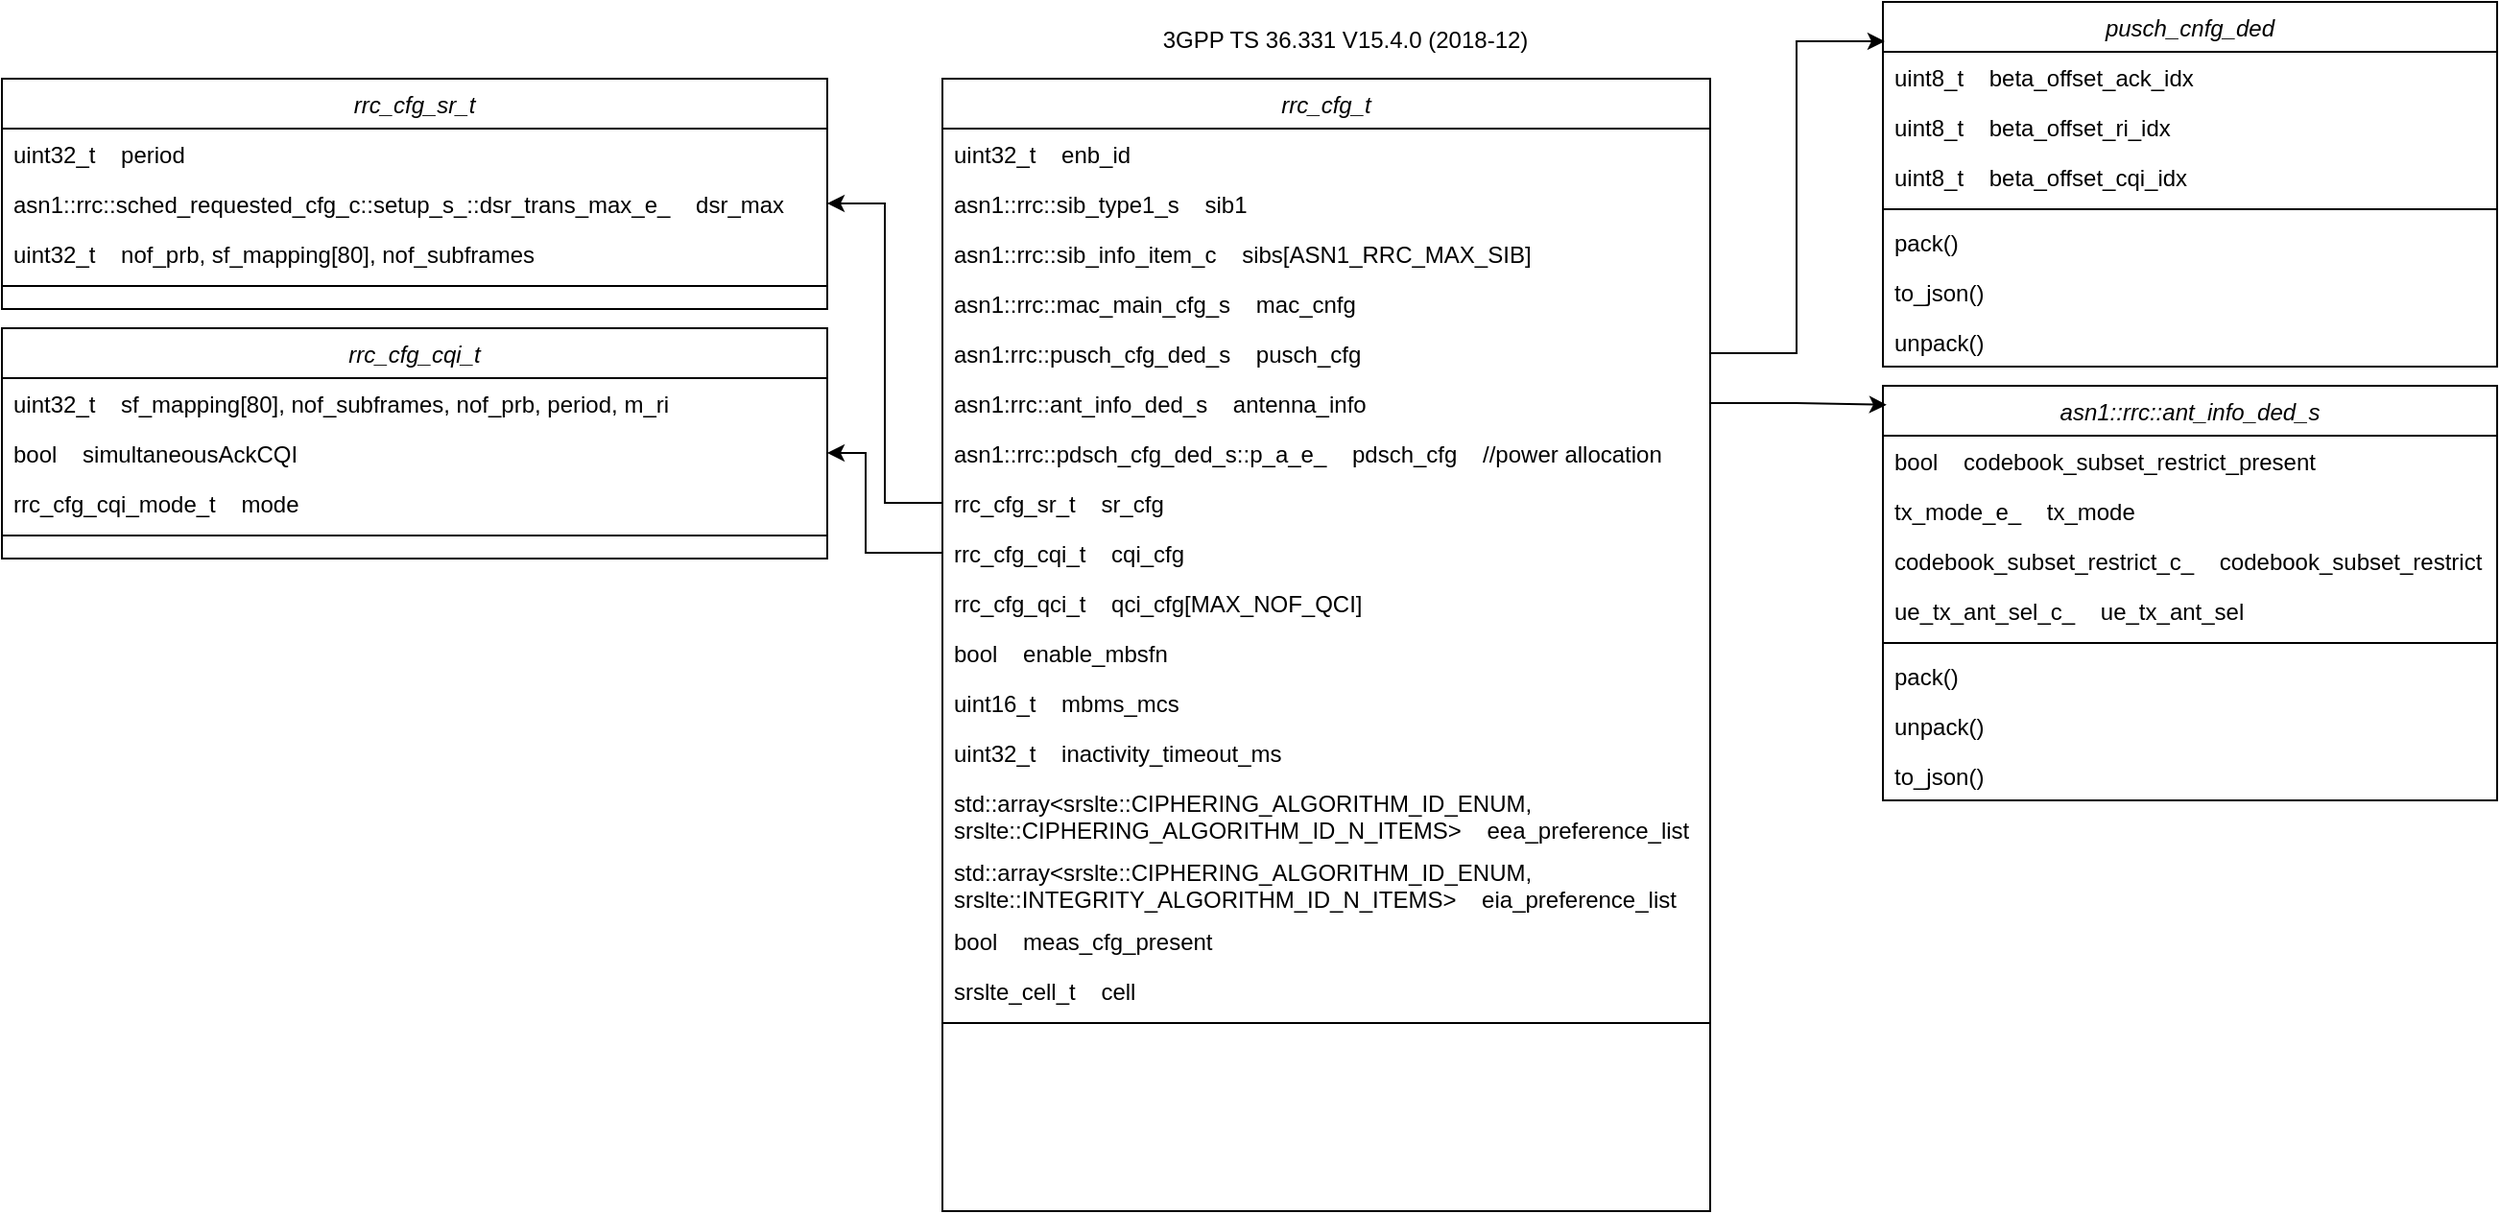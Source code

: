 <mxfile version="15.1.2" type="github">
  <diagram id="C5RBs43oDa-KdzZeNtuy" name="Page-1">
    <mxGraphModel dx="1695" dy="590" grid="1" gridSize="10" guides="1" tooltips="1" connect="1" arrows="1" fold="1" page="1" pageScale="1" pageWidth="827" pageHeight="1169" math="0" shadow="0">
      <root>
        <mxCell id="WIyWlLk6GJQsqaUBKTNV-0" />
        <mxCell id="WIyWlLk6GJQsqaUBKTNV-1" parent="WIyWlLk6GJQsqaUBKTNV-0" />
        <mxCell id="zkfFHV4jXpPFQw0GAbJ--0" value="rrc_cfg_t" style="swimlane;fontStyle=2;align=center;verticalAlign=top;childLayout=stackLayout;horizontal=1;startSize=26;horizontalStack=0;resizeParent=1;resizeLast=0;collapsible=1;marginBottom=0;rounded=0;shadow=0;strokeWidth=1;" parent="WIyWlLk6GJQsqaUBKTNV-1" vertex="1">
          <mxGeometry x="140" y="50" width="400" height="590" as="geometry">
            <mxRectangle x="230" y="140" width="160" height="26" as="alternateBounds" />
          </mxGeometry>
        </mxCell>
        <mxCell id="zkfFHV4jXpPFQw0GAbJ--1" value="uint32_t    enb_id" style="text;align=left;verticalAlign=top;spacingLeft=4;spacingRight=4;overflow=hidden;rotatable=0;points=[[0,0.5],[1,0.5]];portConstraint=eastwest;" parent="zkfFHV4jXpPFQw0GAbJ--0" vertex="1">
          <mxGeometry y="26" width="400" height="26" as="geometry" />
        </mxCell>
        <mxCell id="zkfFHV4jXpPFQw0GAbJ--2" value="asn1::rrc::sib_type1_s    sib1" style="text;align=left;verticalAlign=top;spacingLeft=4;spacingRight=4;overflow=hidden;rotatable=0;points=[[0,0.5],[1,0.5]];portConstraint=eastwest;rounded=0;shadow=0;html=0;" parent="zkfFHV4jXpPFQw0GAbJ--0" vertex="1">
          <mxGeometry y="52" width="400" height="26" as="geometry" />
        </mxCell>
        <mxCell id="zkfFHV4jXpPFQw0GAbJ--3" value="asn1::rrc::sib_info_item_c    sibs[ASN1_RRC_MAX_SIB]" style="text;align=left;verticalAlign=top;spacingLeft=4;spacingRight=4;overflow=hidden;rotatable=0;points=[[0,0.5],[1,0.5]];portConstraint=eastwest;rounded=0;shadow=0;html=0;" parent="zkfFHV4jXpPFQw0GAbJ--0" vertex="1">
          <mxGeometry y="78" width="400" height="26" as="geometry" />
        </mxCell>
        <mxCell id="nFH6u634W5SgRfGMAc9s-0" value="asn1::rrc::mac_main_cfg_s    mac_cnfg" style="text;align=left;verticalAlign=top;spacingLeft=4;spacingRight=4;overflow=hidden;rotatable=0;points=[[0,0.5],[1,0.5]];portConstraint=eastwest;rounded=0;shadow=0;html=0;" parent="zkfFHV4jXpPFQw0GAbJ--0" vertex="1">
          <mxGeometry y="104" width="400" height="26" as="geometry" />
        </mxCell>
        <mxCell id="nFH6u634W5SgRfGMAc9s-1" value="asn1:rrc::pusch_cfg_ded_s    pusch_cfg" style="text;align=left;verticalAlign=top;spacingLeft=4;spacingRight=4;overflow=hidden;rotatable=0;points=[[0,0.5],[1,0.5]];portConstraint=eastwest;rounded=0;shadow=0;html=0;" parent="zkfFHV4jXpPFQw0GAbJ--0" vertex="1">
          <mxGeometry y="130" width="400" height="26" as="geometry" />
        </mxCell>
        <mxCell id="YdF03q558E9KKeU0JVHB-0" value="asn1:rrc::ant_info_ded_s    antenna_info" style="text;align=left;verticalAlign=top;spacingLeft=4;spacingRight=4;overflow=hidden;rotatable=0;points=[[0,0.5],[1,0.5]];portConstraint=eastwest;rounded=0;shadow=0;html=0;" parent="zkfFHV4jXpPFQw0GAbJ--0" vertex="1">
          <mxGeometry y="156" width="400" height="26" as="geometry" />
        </mxCell>
        <mxCell id="hvT69wwBM6KvmneFS_yE-0" value="asn1::rrc::pdsch_cfg_ded_s::p_a_e_    pdsch_cfg    //power allocation" style="text;align=left;verticalAlign=top;spacingLeft=4;spacingRight=4;overflow=hidden;rotatable=0;points=[[0,0.5],[1,0.5]];portConstraint=eastwest;rounded=0;shadow=0;html=0;" vertex="1" parent="zkfFHV4jXpPFQw0GAbJ--0">
          <mxGeometry y="182" width="400" height="26" as="geometry" />
        </mxCell>
        <mxCell id="hvT69wwBM6KvmneFS_yE-2" value="rrc_cfg_sr_t    sr_cfg" style="text;align=left;verticalAlign=top;spacingLeft=4;spacingRight=4;overflow=hidden;rotatable=0;points=[[0,0.5],[1,0.5]];portConstraint=eastwest;rounded=0;shadow=0;html=0;" vertex="1" parent="zkfFHV4jXpPFQw0GAbJ--0">
          <mxGeometry y="208" width="400" height="26" as="geometry" />
        </mxCell>
        <mxCell id="hvT69wwBM6KvmneFS_yE-3" value="rrc_cfg_cqi_t    cqi_cfg" style="text;align=left;verticalAlign=top;spacingLeft=4;spacingRight=4;overflow=hidden;rotatable=0;points=[[0,0.5],[1,0.5]];portConstraint=eastwest;rounded=0;shadow=0;html=0;" vertex="1" parent="zkfFHV4jXpPFQw0GAbJ--0">
          <mxGeometry y="234" width="400" height="26" as="geometry" />
        </mxCell>
        <mxCell id="hvT69wwBM6KvmneFS_yE-4" value="rrc_cfg_qci_t    qci_cfg[MAX_NOF_QCI]&#xa;" style="text;align=left;verticalAlign=top;spacingLeft=4;spacingRight=4;overflow=hidden;rotatable=0;points=[[0,0.5],[1,0.5]];portConstraint=eastwest;rounded=0;shadow=0;html=0;" vertex="1" parent="zkfFHV4jXpPFQw0GAbJ--0">
          <mxGeometry y="260" width="400" height="26" as="geometry" />
        </mxCell>
        <mxCell id="hvT69wwBM6KvmneFS_yE-5" value="bool    enable_mbsfn" style="text;align=left;verticalAlign=top;spacingLeft=4;spacingRight=4;overflow=hidden;rotatable=0;points=[[0,0.5],[1,0.5]];portConstraint=eastwest;rounded=0;shadow=0;html=0;" vertex="1" parent="zkfFHV4jXpPFQw0GAbJ--0">
          <mxGeometry y="286" width="400" height="26" as="geometry" />
        </mxCell>
        <mxCell id="hvT69wwBM6KvmneFS_yE-6" value="uint16_t    mbms_mcs" style="text;align=left;verticalAlign=top;spacingLeft=4;spacingRight=4;overflow=hidden;rotatable=0;points=[[0,0.5],[1,0.5]];portConstraint=eastwest;rounded=0;shadow=0;html=0;" vertex="1" parent="zkfFHV4jXpPFQw0GAbJ--0">
          <mxGeometry y="312" width="400" height="26" as="geometry" />
        </mxCell>
        <mxCell id="hvT69wwBM6KvmneFS_yE-7" value="uint32_t    inactivity_timeout_ms" style="text;align=left;verticalAlign=top;spacingLeft=4;spacingRight=4;overflow=hidden;rotatable=0;points=[[0,0.5],[1,0.5]];portConstraint=eastwest;rounded=0;shadow=0;html=0;" vertex="1" parent="zkfFHV4jXpPFQw0GAbJ--0">
          <mxGeometry y="338" width="400" height="26" as="geometry" />
        </mxCell>
        <mxCell id="hvT69wwBM6KvmneFS_yE-36" value="std::array&lt;srslte::CIPHERING_ALGORITHM_ID_ENUM, &#xa;srslte::CIPHERING_ALGORITHM_ID_N_ITEMS&gt;    eea_preference_list" style="text;align=left;verticalAlign=top;spacingLeft=4;spacingRight=4;overflow=hidden;rotatable=0;points=[[0,0.5],[1,0.5]];portConstraint=eastwest;rounded=0;shadow=0;html=0;" vertex="1" parent="zkfFHV4jXpPFQw0GAbJ--0">
          <mxGeometry y="364" width="400" height="36" as="geometry" />
        </mxCell>
        <mxCell id="hvT69wwBM6KvmneFS_yE-37" value="std::array&lt;srslte::CIPHERING_ALGORITHM_ID_ENUM, &#xa;srslte::INTEGRITY_ALGORITHM_ID_N_ITEMS&gt;    eia_preference_list" style="text;align=left;verticalAlign=top;spacingLeft=4;spacingRight=4;overflow=hidden;rotatable=0;points=[[0,0.5],[1,0.5]];portConstraint=eastwest;rounded=0;shadow=0;html=0;" vertex="1" parent="zkfFHV4jXpPFQw0GAbJ--0">
          <mxGeometry y="400" width="400" height="36" as="geometry" />
        </mxCell>
        <mxCell id="hvT69wwBM6KvmneFS_yE-39" value="bool    meas_cfg_present" style="text;align=left;verticalAlign=top;spacingLeft=4;spacingRight=4;overflow=hidden;rotatable=0;points=[[0,0.5],[1,0.5]];portConstraint=eastwest;rounded=0;shadow=0;html=0;" vertex="1" parent="zkfFHV4jXpPFQw0GAbJ--0">
          <mxGeometry y="436" width="400" height="26" as="geometry" />
        </mxCell>
        <mxCell id="hvT69wwBM6KvmneFS_yE-40" value="srslte_cell_t    cell" style="text;align=left;verticalAlign=top;spacingLeft=4;spacingRight=4;overflow=hidden;rotatable=0;points=[[0,0.5],[1,0.5]];portConstraint=eastwest;rounded=0;shadow=0;html=0;" vertex="1" parent="zkfFHV4jXpPFQw0GAbJ--0">
          <mxGeometry y="462" width="400" height="26" as="geometry" />
        </mxCell>
        <mxCell id="zkfFHV4jXpPFQw0GAbJ--4" value="" style="line;html=1;strokeWidth=1;align=left;verticalAlign=middle;spacingTop=-1;spacingLeft=3;spacingRight=3;rotatable=0;labelPosition=right;points=[];portConstraint=eastwest;" parent="zkfFHV4jXpPFQw0GAbJ--0" vertex="1">
          <mxGeometry y="488" width="400" height="8" as="geometry" />
        </mxCell>
        <mxCell id="YdF03q558E9KKeU0JVHB-2" value="asn1::rrc::ant_info_ded_s" style="swimlane;fontStyle=2;align=center;verticalAlign=top;childLayout=stackLayout;horizontal=1;startSize=26;horizontalStack=0;resizeParent=1;resizeLast=0;collapsible=1;marginBottom=0;rounded=0;shadow=0;strokeWidth=1;" parent="WIyWlLk6GJQsqaUBKTNV-1" vertex="1">
          <mxGeometry x="630" y="210" width="320" height="216" as="geometry">
            <mxRectangle x="230" y="140" width="160" height="26" as="alternateBounds" />
          </mxGeometry>
        </mxCell>
        <mxCell id="YdF03q558E9KKeU0JVHB-4" value="bool    codebook_subset_restrict_present" style="text;align=left;verticalAlign=top;spacingLeft=4;spacingRight=4;overflow=hidden;rotatable=0;points=[[0,0.5],[1,0.5]];portConstraint=eastwest;rounded=0;shadow=0;html=0;" parent="YdF03q558E9KKeU0JVHB-2" vertex="1">
          <mxGeometry y="26" width="320" height="26" as="geometry" />
        </mxCell>
        <mxCell id="YdF03q558E9KKeU0JVHB-6" value="tx_mode_e_    tx_mode" style="text;align=left;verticalAlign=top;spacingLeft=4;spacingRight=4;overflow=hidden;rotatable=0;points=[[0,0.5],[1,0.5]];portConstraint=eastwest;rounded=0;shadow=0;html=0;" parent="YdF03q558E9KKeU0JVHB-2" vertex="1">
          <mxGeometry y="52" width="320" height="26" as="geometry" />
        </mxCell>
        <mxCell id="YdF03q558E9KKeU0JVHB-7" value="codebook_subset_restrict_c_    codebook_subset_restrict    " style="text;align=left;verticalAlign=top;spacingLeft=4;spacingRight=4;overflow=hidden;rotatable=0;points=[[0,0.5],[1,0.5]];portConstraint=eastwest;rounded=0;shadow=0;html=0;" parent="YdF03q558E9KKeU0JVHB-2" vertex="1">
          <mxGeometry y="78" width="320" height="26" as="geometry" />
        </mxCell>
        <mxCell id="YdF03q558E9KKeU0JVHB-8" value="ue_tx_ant_sel_c_    ue_tx_ant_sel" style="text;align=left;verticalAlign=top;spacingLeft=4;spacingRight=4;overflow=hidden;rotatable=0;points=[[0,0.5],[1,0.5]];portConstraint=eastwest;rounded=0;shadow=0;html=0;" parent="YdF03q558E9KKeU0JVHB-2" vertex="1">
          <mxGeometry y="104" width="320" height="26" as="geometry" />
        </mxCell>
        <mxCell id="YdF03q558E9KKeU0JVHB-9" value="" style="line;html=1;strokeWidth=1;align=left;verticalAlign=middle;spacingTop=-1;spacingLeft=3;spacingRight=3;rotatable=0;labelPosition=right;points=[];portConstraint=eastwest;" parent="YdF03q558E9KKeU0JVHB-2" vertex="1">
          <mxGeometry y="130" width="320" height="8" as="geometry" />
        </mxCell>
        <mxCell id="YdF03q558E9KKeU0JVHB-10" value="pack()" style="text;align=left;verticalAlign=top;spacingLeft=4;spacingRight=4;overflow=hidden;rotatable=0;points=[[0,0.5],[1,0.5]];portConstraint=eastwest;rounded=0;shadow=0;html=0;" parent="YdF03q558E9KKeU0JVHB-2" vertex="1">
          <mxGeometry y="138" width="320" height="26" as="geometry" />
        </mxCell>
        <mxCell id="YdF03q558E9KKeU0JVHB-11" value="unpack()" style="text;align=left;verticalAlign=top;spacingLeft=4;spacingRight=4;overflow=hidden;rotatable=0;points=[[0,0.5],[1,0.5]];portConstraint=eastwest;rounded=0;shadow=0;html=0;" parent="YdF03q558E9KKeU0JVHB-2" vertex="1">
          <mxGeometry y="164" width="320" height="26" as="geometry" />
        </mxCell>
        <mxCell id="YdF03q558E9KKeU0JVHB-12" value="to_json()" style="text;align=left;verticalAlign=top;spacingLeft=4;spacingRight=4;overflow=hidden;rotatable=0;points=[[0,0.5],[1,0.5]];portConstraint=eastwest;rounded=0;shadow=0;html=0;" parent="YdF03q558E9KKeU0JVHB-2" vertex="1">
          <mxGeometry y="190" width="320" height="26" as="geometry" />
        </mxCell>
        <mxCell id="YdF03q558E9KKeU0JVHB-13" style="edgeStyle=orthogonalEdgeStyle;rounded=0;orthogonalLoop=1;jettySize=auto;html=1;exitX=1;exitY=0.5;exitDx=0;exitDy=0;entryX=0.006;entryY=0.046;entryDx=0;entryDy=0;entryPerimeter=0;" parent="WIyWlLk6GJQsqaUBKTNV-1" source="YdF03q558E9KKeU0JVHB-0" target="YdF03q558E9KKeU0JVHB-2" edge="1">
          <mxGeometry relative="1" as="geometry" />
        </mxCell>
        <mxCell id="hvT69wwBM6KvmneFS_yE-1" value="3GPP TS 36.331 V15.4.0 (2018-12)" style="text;html=1;strokeColor=none;fillColor=none;align=center;verticalAlign=middle;whiteSpace=wrap;rounded=0;" vertex="1" parent="WIyWlLk6GJQsqaUBKTNV-1">
          <mxGeometry x="235" y="20" width="230" height="20" as="geometry" />
        </mxCell>
        <mxCell id="hvT69wwBM6KvmneFS_yE-8" value="pusch_cnfg_ded" style="swimlane;fontStyle=2;align=center;verticalAlign=top;childLayout=stackLayout;horizontal=1;startSize=26;horizontalStack=0;resizeParent=1;resizeLast=0;collapsible=1;marginBottom=0;rounded=0;shadow=0;strokeWidth=1;" vertex="1" parent="WIyWlLk6GJQsqaUBKTNV-1">
          <mxGeometry x="630" y="10" width="320" height="190" as="geometry">
            <mxRectangle x="230" y="140" width="160" height="26" as="alternateBounds" />
          </mxGeometry>
        </mxCell>
        <mxCell id="hvT69wwBM6KvmneFS_yE-9" value="uint8_t    beta_offset_ack_idx" style="text;align=left;verticalAlign=top;spacingLeft=4;spacingRight=4;overflow=hidden;rotatable=0;points=[[0,0.5],[1,0.5]];portConstraint=eastwest;rounded=0;shadow=0;html=0;" vertex="1" parent="hvT69wwBM6KvmneFS_yE-8">
          <mxGeometry y="26" width="320" height="26" as="geometry" />
        </mxCell>
        <mxCell id="hvT69wwBM6KvmneFS_yE-10" value="uint8_t    beta_offset_ri_idx" style="text;align=left;verticalAlign=top;spacingLeft=4;spacingRight=4;overflow=hidden;rotatable=0;points=[[0,0.5],[1,0.5]];portConstraint=eastwest;rounded=0;shadow=0;html=0;" vertex="1" parent="hvT69wwBM6KvmneFS_yE-8">
          <mxGeometry y="52" width="320" height="26" as="geometry" />
        </mxCell>
        <mxCell id="hvT69wwBM6KvmneFS_yE-11" value="uint8_t    beta_offset_cqi_idx" style="text;align=left;verticalAlign=top;spacingLeft=4;spacingRight=4;overflow=hidden;rotatable=0;points=[[0,0.5],[1,0.5]];portConstraint=eastwest;rounded=0;shadow=0;html=0;" vertex="1" parent="hvT69wwBM6KvmneFS_yE-8">
          <mxGeometry y="78" width="320" height="26" as="geometry" />
        </mxCell>
        <mxCell id="hvT69wwBM6KvmneFS_yE-13" value="" style="line;html=1;strokeWidth=1;align=left;verticalAlign=middle;spacingTop=-1;spacingLeft=3;spacingRight=3;rotatable=0;labelPosition=right;points=[];portConstraint=eastwest;" vertex="1" parent="hvT69wwBM6KvmneFS_yE-8">
          <mxGeometry y="104" width="320" height="8" as="geometry" />
        </mxCell>
        <mxCell id="hvT69wwBM6KvmneFS_yE-18" value="pack()" style="text;align=left;verticalAlign=top;spacingLeft=4;spacingRight=4;overflow=hidden;rotatable=0;points=[[0,0.5],[1,0.5]];portConstraint=eastwest;rounded=0;shadow=0;html=0;" vertex="1" parent="hvT69wwBM6KvmneFS_yE-8">
          <mxGeometry y="112" width="320" height="26" as="geometry" />
        </mxCell>
        <mxCell id="hvT69wwBM6KvmneFS_yE-20" value="to_json()" style="text;align=left;verticalAlign=top;spacingLeft=4;spacingRight=4;overflow=hidden;rotatable=0;points=[[0,0.5],[1,0.5]];portConstraint=eastwest;rounded=0;shadow=0;html=0;" vertex="1" parent="hvT69wwBM6KvmneFS_yE-8">
          <mxGeometry y="138" width="320" height="26" as="geometry" />
        </mxCell>
        <mxCell id="hvT69wwBM6KvmneFS_yE-19" value="unpack()" style="text;align=left;verticalAlign=top;spacingLeft=4;spacingRight=4;overflow=hidden;rotatable=0;points=[[0,0.5],[1,0.5]];portConstraint=eastwest;rounded=0;shadow=0;html=0;" vertex="1" parent="hvT69wwBM6KvmneFS_yE-8">
          <mxGeometry y="164" width="320" height="26" as="geometry" />
        </mxCell>
        <mxCell id="hvT69wwBM6KvmneFS_yE-17" style="edgeStyle=orthogonalEdgeStyle;rounded=0;orthogonalLoop=1;jettySize=auto;html=1;exitX=1;exitY=0.5;exitDx=0;exitDy=0;entryX=0.003;entryY=0.108;entryDx=0;entryDy=0;entryPerimeter=0;" edge="1" parent="WIyWlLk6GJQsqaUBKTNV-1" source="nFH6u634W5SgRfGMAc9s-1" target="hvT69wwBM6KvmneFS_yE-8">
          <mxGeometry relative="1" as="geometry" />
        </mxCell>
        <mxCell id="hvT69wwBM6KvmneFS_yE-21" value="rrc_cfg_sr_t" style="swimlane;fontStyle=2;align=center;verticalAlign=top;childLayout=stackLayout;horizontal=1;startSize=26;horizontalStack=0;resizeParent=1;resizeLast=0;collapsible=1;marginBottom=0;rounded=0;shadow=0;strokeWidth=1;" vertex="1" parent="WIyWlLk6GJQsqaUBKTNV-1">
          <mxGeometry x="-350" y="50" width="430" height="120" as="geometry">
            <mxRectangle x="230" y="140" width="160" height="26" as="alternateBounds" />
          </mxGeometry>
        </mxCell>
        <mxCell id="hvT69wwBM6KvmneFS_yE-22" value="uint32_t    period" style="text;align=left;verticalAlign=top;spacingLeft=4;spacingRight=4;overflow=hidden;rotatable=0;points=[[0,0.5],[1,0.5]];portConstraint=eastwest;rounded=0;shadow=0;html=0;" vertex="1" parent="hvT69wwBM6KvmneFS_yE-21">
          <mxGeometry y="26" width="430" height="26" as="geometry" />
        </mxCell>
        <mxCell id="hvT69wwBM6KvmneFS_yE-23" value="asn1::rrc::sched_requested_cfg_c::setup_s_::dsr_trans_max_e_    dsr_max" style="text;align=left;verticalAlign=top;spacingLeft=4;spacingRight=4;overflow=hidden;rotatable=0;points=[[0,0.5],[1,0.5]];portConstraint=eastwest;rounded=0;shadow=0;html=0;" vertex="1" parent="hvT69wwBM6KvmneFS_yE-21">
          <mxGeometry y="52" width="430" height="26" as="geometry" />
        </mxCell>
        <mxCell id="hvT69wwBM6KvmneFS_yE-24" value="uint32_t    nof_prb, sf_mapping[80], nof_subframes" style="text;align=left;verticalAlign=top;spacingLeft=4;spacingRight=4;overflow=hidden;rotatable=0;points=[[0,0.5],[1,0.5]];portConstraint=eastwest;rounded=0;shadow=0;html=0;" vertex="1" parent="hvT69wwBM6KvmneFS_yE-21">
          <mxGeometry y="78" width="430" height="26" as="geometry" />
        </mxCell>
        <mxCell id="hvT69wwBM6KvmneFS_yE-25" value="" style="line;html=1;strokeWidth=1;align=left;verticalAlign=middle;spacingTop=-1;spacingLeft=3;spacingRight=3;rotatable=0;labelPosition=right;points=[];portConstraint=eastwest;" vertex="1" parent="hvT69wwBM6KvmneFS_yE-21">
          <mxGeometry y="104" width="430" height="8" as="geometry" />
        </mxCell>
        <mxCell id="hvT69wwBM6KvmneFS_yE-29" style="edgeStyle=orthogonalEdgeStyle;rounded=0;orthogonalLoop=1;jettySize=auto;html=1;exitX=0;exitY=0.5;exitDx=0;exitDy=0;" edge="1" parent="WIyWlLk6GJQsqaUBKTNV-1" source="hvT69wwBM6KvmneFS_yE-2" target="hvT69wwBM6KvmneFS_yE-23">
          <mxGeometry relative="1" as="geometry" />
        </mxCell>
        <mxCell id="hvT69wwBM6KvmneFS_yE-30" value="rrc_cfg_cqi_t" style="swimlane;fontStyle=2;align=center;verticalAlign=top;childLayout=stackLayout;horizontal=1;startSize=26;horizontalStack=0;resizeParent=1;resizeLast=0;collapsible=1;marginBottom=0;rounded=0;shadow=0;strokeWidth=1;" vertex="1" parent="WIyWlLk6GJQsqaUBKTNV-1">
          <mxGeometry x="-350" y="180" width="430" height="120" as="geometry">
            <mxRectangle x="230" y="140" width="160" height="26" as="alternateBounds" />
          </mxGeometry>
        </mxCell>
        <mxCell id="hvT69wwBM6KvmneFS_yE-31" value="uint32_t    sf_mapping[80], nof_subframes, nof_prb, period, m_ri" style="text;align=left;verticalAlign=top;spacingLeft=4;spacingRight=4;overflow=hidden;rotatable=0;points=[[0,0.5],[1,0.5]];portConstraint=eastwest;rounded=0;shadow=0;html=0;" vertex="1" parent="hvT69wwBM6KvmneFS_yE-30">
          <mxGeometry y="26" width="430" height="26" as="geometry" />
        </mxCell>
        <mxCell id="hvT69wwBM6KvmneFS_yE-32" value="bool    simultaneousAckCQI" style="text;align=left;verticalAlign=top;spacingLeft=4;spacingRight=4;overflow=hidden;rotatable=0;points=[[0,0.5],[1,0.5]];portConstraint=eastwest;rounded=0;shadow=0;html=0;" vertex="1" parent="hvT69wwBM6KvmneFS_yE-30">
          <mxGeometry y="52" width="430" height="26" as="geometry" />
        </mxCell>
        <mxCell id="hvT69wwBM6KvmneFS_yE-33" value="rrc_cfg_cqi_mode_t    mode" style="text;align=left;verticalAlign=top;spacingLeft=4;spacingRight=4;overflow=hidden;rotatable=0;points=[[0,0.5],[1,0.5]];portConstraint=eastwest;rounded=0;shadow=0;html=0;" vertex="1" parent="hvT69wwBM6KvmneFS_yE-30">
          <mxGeometry y="78" width="430" height="26" as="geometry" />
        </mxCell>
        <mxCell id="hvT69wwBM6KvmneFS_yE-34" value="" style="line;html=1;strokeWidth=1;align=left;verticalAlign=middle;spacingTop=-1;spacingLeft=3;spacingRight=3;rotatable=0;labelPosition=right;points=[];portConstraint=eastwest;" vertex="1" parent="hvT69wwBM6KvmneFS_yE-30">
          <mxGeometry y="104" width="430" height="8" as="geometry" />
        </mxCell>
        <mxCell id="hvT69wwBM6KvmneFS_yE-35" style="edgeStyle=orthogonalEdgeStyle;rounded=0;orthogonalLoop=1;jettySize=auto;html=1;exitX=0;exitY=0.5;exitDx=0;exitDy=0;entryX=1;entryY=0.5;entryDx=0;entryDy=0;" edge="1" parent="WIyWlLk6GJQsqaUBKTNV-1" source="hvT69wwBM6KvmneFS_yE-3" target="hvT69wwBM6KvmneFS_yE-32">
          <mxGeometry relative="1" as="geometry">
            <Array as="points">
              <mxPoint x="100" y="297" />
              <mxPoint x="100" y="245" />
            </Array>
          </mxGeometry>
        </mxCell>
      </root>
    </mxGraphModel>
  </diagram>
</mxfile>
